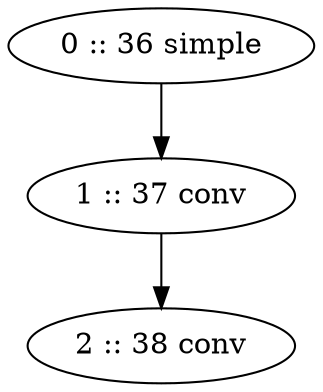 // ./images/arch.gv
digraph "./images/arch" {
	0 [label="0 :: 36 simple"]
	1 [label="1 :: 37 conv"]
	2 [label="2 :: 38 conv"]
	0 -> 1
	1 -> 2
}
